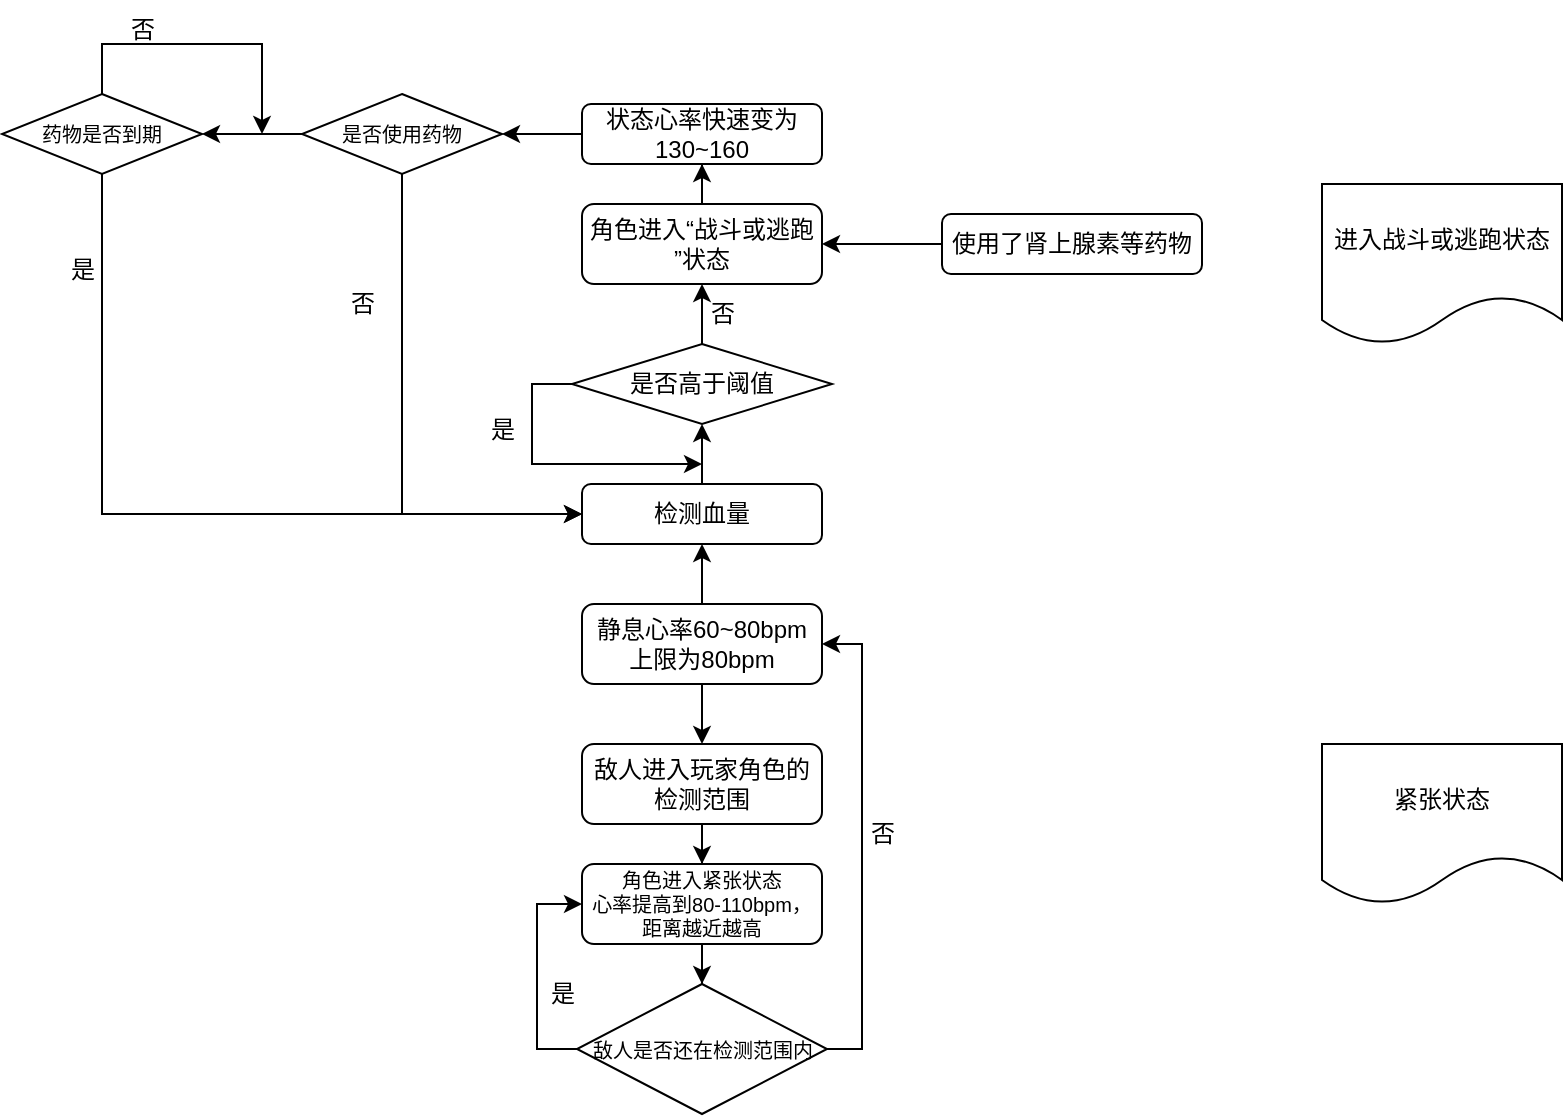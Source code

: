 <mxfile version="21.6.8" type="device">
  <diagram id="C5RBs43oDa-KdzZeNtuy" name="Page-1">
    <mxGraphModel dx="1418" dy="828" grid="1" gridSize="10" guides="1" tooltips="1" connect="1" arrows="1" fold="1" page="1" pageScale="1" pageWidth="827" pageHeight="1169" math="0" shadow="0">
      <root>
        <mxCell id="WIyWlLk6GJQsqaUBKTNV-0" />
        <mxCell id="WIyWlLk6GJQsqaUBKTNV-1" parent="WIyWlLk6GJQsqaUBKTNV-0" />
        <mxCell id="VsposLOwV8tIR5Gb7Egs-24" style="edgeStyle=orthogonalEdgeStyle;rounded=0;orthogonalLoop=1;jettySize=auto;html=1;entryX=0.5;entryY=0;entryDx=0;entryDy=0;" parent="WIyWlLk6GJQsqaUBKTNV-1" source="WIyWlLk6GJQsqaUBKTNV-3" target="VsposLOwV8tIR5Gb7Egs-0" edge="1">
          <mxGeometry relative="1" as="geometry" />
        </mxCell>
        <mxCell id="YC-hGs0FgNyM7vdsSo9Y-31" style="edgeStyle=orthogonalEdgeStyle;rounded=0;orthogonalLoop=1;jettySize=auto;html=1;entryX=0.5;entryY=1;entryDx=0;entryDy=0;" parent="WIyWlLk6GJQsqaUBKTNV-1" source="WIyWlLk6GJQsqaUBKTNV-3" target="YC-hGs0FgNyM7vdsSo9Y-21" edge="1">
          <mxGeometry relative="1" as="geometry" />
        </mxCell>
        <mxCell id="WIyWlLk6GJQsqaUBKTNV-3" value="静息心率60~80bpm&lt;br&gt;上限为80bpm" style="rounded=1;whiteSpace=wrap;html=1;fontSize=12;glass=0;strokeWidth=1;shadow=0;" parent="WIyWlLk6GJQsqaUBKTNV-1" vertex="1">
          <mxGeometry x="370" y="310" width="120" height="40" as="geometry" />
        </mxCell>
        <mxCell id="VsposLOwV8tIR5Gb7Egs-15" value="" style="edgeStyle=orthogonalEdgeStyle;rounded=0;orthogonalLoop=1;jettySize=auto;html=1;" parent="WIyWlLk6GJQsqaUBKTNV-1" source="VsposLOwV8tIR5Gb7Egs-0" target="VsposLOwV8tIR5Gb7Egs-13" edge="1">
          <mxGeometry relative="1" as="geometry" />
        </mxCell>
        <mxCell id="VsposLOwV8tIR5Gb7Egs-0" value="敌人进入玩家角色的检测范围" style="rounded=1;whiteSpace=wrap;html=1;" parent="WIyWlLk6GJQsqaUBKTNV-1" vertex="1">
          <mxGeometry x="370" y="380" width="120" height="40" as="geometry" />
        </mxCell>
        <mxCell id="VsposLOwV8tIR5Gb7Egs-18" style="edgeStyle=orthogonalEdgeStyle;rounded=0;orthogonalLoop=1;jettySize=auto;html=1;entryX=1;entryY=0.5;entryDx=0;entryDy=0;" parent="WIyWlLk6GJQsqaUBKTNV-1" source="VsposLOwV8tIR5Gb7Egs-1" target="WIyWlLk6GJQsqaUBKTNV-3" edge="1">
          <mxGeometry relative="1" as="geometry">
            <Array as="points">
              <mxPoint x="510" y="532" />
              <mxPoint x="510" y="330" />
            </Array>
          </mxGeometry>
        </mxCell>
        <mxCell id="VsposLOwV8tIR5Gb7Egs-20" style="edgeStyle=orthogonalEdgeStyle;rounded=0;orthogonalLoop=1;jettySize=auto;html=1;exitX=0;exitY=0.5;exitDx=0;exitDy=0;entryX=0;entryY=0.5;entryDx=0;entryDy=0;" parent="WIyWlLk6GJQsqaUBKTNV-1" source="VsposLOwV8tIR5Gb7Egs-1" target="VsposLOwV8tIR5Gb7Egs-13" edge="1">
          <mxGeometry relative="1" as="geometry" />
        </mxCell>
        <mxCell id="VsposLOwV8tIR5Gb7Egs-1" value="&lt;font style=&quot;font-size: 10px;&quot;&gt;敌人是否还在检测范围内&lt;/font&gt;" style="rhombus;whiteSpace=wrap;html=1;" parent="WIyWlLk6GJQsqaUBKTNV-1" vertex="1">
          <mxGeometry x="367.5" y="500" width="125" height="65" as="geometry" />
        </mxCell>
        <mxCell id="VsposLOwV8tIR5Gb7Egs-17" value="" style="edgeStyle=orthogonalEdgeStyle;rounded=0;orthogonalLoop=1;jettySize=auto;html=1;" parent="WIyWlLk6GJQsqaUBKTNV-1" source="VsposLOwV8tIR5Gb7Egs-13" target="VsposLOwV8tIR5Gb7Egs-1" edge="1">
          <mxGeometry relative="1" as="geometry" />
        </mxCell>
        <mxCell id="VsposLOwV8tIR5Gb7Egs-13" value="&lt;p style=&quot;line-height: 120%; font-size: 10px;&quot;&gt;角色进入紧张状态&lt;br&gt;心率提高到80-110bpm，距离越近越高&lt;br&gt;&lt;/p&gt;" style="rounded=1;whiteSpace=wrap;html=1;" parent="WIyWlLk6GJQsqaUBKTNV-1" vertex="1">
          <mxGeometry x="370" y="440" width="120" height="40" as="geometry" />
        </mxCell>
        <mxCell id="VsposLOwV8tIR5Gb7Egs-19" value="否" style="text;html=1;align=center;verticalAlign=middle;resizable=0;points=[];autosize=1;strokeColor=none;fillColor=none;" parent="WIyWlLk6GJQsqaUBKTNV-1" vertex="1">
          <mxGeometry x="500" y="410" width="40" height="30" as="geometry" />
        </mxCell>
        <mxCell id="VsposLOwV8tIR5Gb7Egs-21" value="是" style="text;html=1;align=center;verticalAlign=middle;resizable=0;points=[];autosize=1;strokeColor=none;fillColor=none;" parent="WIyWlLk6GJQsqaUBKTNV-1" vertex="1">
          <mxGeometry x="340" y="490" width="40" height="30" as="geometry" />
        </mxCell>
        <mxCell id="YC-hGs0FgNyM7vdsSo9Y-33" style="edgeStyle=orthogonalEdgeStyle;rounded=0;orthogonalLoop=1;jettySize=auto;html=1;entryX=0.5;entryY=1;entryDx=0;entryDy=0;" parent="WIyWlLk6GJQsqaUBKTNV-1" source="YC-hGs0FgNyM7vdsSo9Y-2" target="YC-hGs0FgNyM7vdsSo9Y-32" edge="1">
          <mxGeometry relative="1" as="geometry" />
        </mxCell>
        <mxCell id="YC-hGs0FgNyM7vdsSo9Y-2" value="角色进入“战斗或逃跑&lt;br&gt;”状态" style="rounded=1;whiteSpace=wrap;html=1;" parent="WIyWlLk6GJQsqaUBKTNV-1" vertex="1">
          <mxGeometry x="370" y="110" width="120" height="40" as="geometry" />
        </mxCell>
        <mxCell id="YC-hGs0FgNyM7vdsSo9Y-19" style="edgeStyle=orthogonalEdgeStyle;rounded=0;orthogonalLoop=1;jettySize=auto;html=1;entryX=1;entryY=0.5;entryDx=0;entryDy=0;" parent="WIyWlLk6GJQsqaUBKTNV-1" source="YC-hGs0FgNyM7vdsSo9Y-16" target="YC-hGs0FgNyM7vdsSo9Y-2" edge="1">
          <mxGeometry relative="1" as="geometry" />
        </mxCell>
        <mxCell id="YC-hGs0FgNyM7vdsSo9Y-16" value="使用了肾上腺素等药物" style="rounded=1;whiteSpace=wrap;html=1;" parent="WIyWlLk6GJQsqaUBKTNV-1" vertex="1">
          <mxGeometry x="550" y="115" width="130" height="30" as="geometry" />
        </mxCell>
        <mxCell id="YC-hGs0FgNyM7vdsSo9Y-27" style="edgeStyle=orthogonalEdgeStyle;rounded=0;orthogonalLoop=1;jettySize=auto;html=1;entryX=0.5;entryY=1;entryDx=0;entryDy=0;" parent="WIyWlLk6GJQsqaUBKTNV-1" source="YC-hGs0FgNyM7vdsSo9Y-21" target="YC-hGs0FgNyM7vdsSo9Y-22" edge="1">
          <mxGeometry relative="1" as="geometry" />
        </mxCell>
        <mxCell id="YC-hGs0FgNyM7vdsSo9Y-21" value="检测血量" style="rounded=1;whiteSpace=wrap;html=1;" parent="WIyWlLk6GJQsqaUBKTNV-1" vertex="1">
          <mxGeometry x="370" y="250" width="120" height="30" as="geometry" />
        </mxCell>
        <mxCell id="YC-hGs0FgNyM7vdsSo9Y-24" style="edgeStyle=orthogonalEdgeStyle;rounded=0;orthogonalLoop=1;jettySize=auto;html=1;entryX=0.5;entryY=1;entryDx=0;entryDy=0;" parent="WIyWlLk6GJQsqaUBKTNV-1" source="YC-hGs0FgNyM7vdsSo9Y-22" target="YC-hGs0FgNyM7vdsSo9Y-2" edge="1">
          <mxGeometry relative="1" as="geometry" />
        </mxCell>
        <mxCell id="YC-hGs0FgNyM7vdsSo9Y-29" style="edgeStyle=orthogonalEdgeStyle;rounded=0;orthogonalLoop=1;jettySize=auto;html=1;" parent="WIyWlLk6GJQsqaUBKTNV-1" source="YC-hGs0FgNyM7vdsSo9Y-22" edge="1">
          <mxGeometry relative="1" as="geometry">
            <mxPoint x="430" y="240" as="targetPoint" />
            <Array as="points">
              <mxPoint x="345" y="200" />
              <mxPoint x="345" y="240" />
              <mxPoint x="430" y="240" />
            </Array>
          </mxGeometry>
        </mxCell>
        <mxCell id="YC-hGs0FgNyM7vdsSo9Y-22" value="是否高于阈值" style="rhombus;whiteSpace=wrap;html=1;" parent="WIyWlLk6GJQsqaUBKTNV-1" vertex="1">
          <mxGeometry x="365" y="180" width="130" height="40" as="geometry" />
        </mxCell>
        <mxCell id="YC-hGs0FgNyM7vdsSo9Y-25" value="否" style="text;html=1;align=center;verticalAlign=middle;resizable=0;points=[];autosize=1;strokeColor=none;fillColor=none;" parent="WIyWlLk6GJQsqaUBKTNV-1" vertex="1">
          <mxGeometry x="420" y="150" width="40" height="30" as="geometry" />
        </mxCell>
        <mxCell id="YC-hGs0FgNyM7vdsSo9Y-30" value="是" style="text;html=1;align=center;verticalAlign=middle;resizable=0;points=[];autosize=1;strokeColor=none;fillColor=none;" parent="WIyWlLk6GJQsqaUBKTNV-1" vertex="1">
          <mxGeometry x="310" y="208" width="40" height="30" as="geometry" />
        </mxCell>
        <mxCell id="YC-hGs0FgNyM7vdsSo9Y-38" style="edgeStyle=orthogonalEdgeStyle;rounded=0;orthogonalLoop=1;jettySize=auto;html=1;entryX=1;entryY=0.5;entryDx=0;entryDy=0;" parent="WIyWlLk6GJQsqaUBKTNV-1" source="YC-hGs0FgNyM7vdsSo9Y-32" target="YC-hGs0FgNyM7vdsSo9Y-37" edge="1">
          <mxGeometry relative="1" as="geometry" />
        </mxCell>
        <mxCell id="YC-hGs0FgNyM7vdsSo9Y-32" value="状态心率快速变为130~160" style="rounded=1;whiteSpace=wrap;html=1;" parent="WIyWlLk6GJQsqaUBKTNV-1" vertex="1">
          <mxGeometry x="370" y="60" width="120" height="30" as="geometry" />
        </mxCell>
        <mxCell id="YC-hGs0FgNyM7vdsSo9Y-39" style="edgeStyle=orthogonalEdgeStyle;rounded=0;orthogonalLoop=1;jettySize=auto;html=1;entryX=0;entryY=0.5;entryDx=0;entryDy=0;" parent="WIyWlLk6GJQsqaUBKTNV-1" source="YC-hGs0FgNyM7vdsSo9Y-37" target="YC-hGs0FgNyM7vdsSo9Y-21" edge="1">
          <mxGeometry relative="1" as="geometry">
            <Array as="points">
              <mxPoint x="280" y="265" />
            </Array>
          </mxGeometry>
        </mxCell>
        <mxCell id="YC-hGs0FgNyM7vdsSo9Y-42" value="" style="edgeStyle=orthogonalEdgeStyle;rounded=0;orthogonalLoop=1;jettySize=auto;html=1;" parent="WIyWlLk6GJQsqaUBKTNV-1" source="YC-hGs0FgNyM7vdsSo9Y-37" target="YC-hGs0FgNyM7vdsSo9Y-41" edge="1">
          <mxGeometry relative="1" as="geometry" />
        </mxCell>
        <mxCell id="YC-hGs0FgNyM7vdsSo9Y-37" value="&lt;font style=&quot;font-size: 10px;&quot;&gt;是否使用药物&lt;/font&gt;" style="rhombus;whiteSpace=wrap;html=1;" parent="WIyWlLk6GJQsqaUBKTNV-1" vertex="1">
          <mxGeometry x="230" y="55" width="100" height="40" as="geometry" />
        </mxCell>
        <mxCell id="YC-hGs0FgNyM7vdsSo9Y-40" value="否" style="text;html=1;align=center;verticalAlign=middle;resizable=0;points=[];autosize=1;strokeColor=none;fillColor=none;" parent="WIyWlLk6GJQsqaUBKTNV-1" vertex="1">
          <mxGeometry x="240" y="145" width="40" height="30" as="geometry" />
        </mxCell>
        <mxCell id="YC-hGs0FgNyM7vdsSo9Y-43" style="edgeStyle=orthogonalEdgeStyle;rounded=0;orthogonalLoop=1;jettySize=auto;html=1;exitX=0.5;exitY=0;exitDx=0;exitDy=0;" parent="WIyWlLk6GJQsqaUBKTNV-1" source="YC-hGs0FgNyM7vdsSo9Y-41" edge="1">
          <mxGeometry relative="1" as="geometry">
            <mxPoint x="210" y="74.98" as="targetPoint" />
            <mxPoint x="130" y="49.98" as="sourcePoint" />
            <Array as="points">
              <mxPoint x="130" y="30" />
              <mxPoint x="210" y="30" />
            </Array>
          </mxGeometry>
        </mxCell>
        <mxCell id="YC-hGs0FgNyM7vdsSo9Y-45" style="edgeStyle=orthogonalEdgeStyle;rounded=0;orthogonalLoop=1;jettySize=auto;html=1;entryX=0;entryY=0.5;entryDx=0;entryDy=0;exitX=0.5;exitY=1;exitDx=0;exitDy=0;" parent="WIyWlLk6GJQsqaUBKTNV-1" source="YC-hGs0FgNyM7vdsSo9Y-41" target="YC-hGs0FgNyM7vdsSo9Y-21" edge="1">
          <mxGeometry relative="1" as="geometry">
            <mxPoint x="60" y="110" as="sourcePoint" />
            <Array as="points">
              <mxPoint x="130" y="265" />
            </Array>
          </mxGeometry>
        </mxCell>
        <mxCell id="YC-hGs0FgNyM7vdsSo9Y-41" value="&lt;font style=&quot;font-size: 10px;&quot;&gt;药物是否到期&lt;/font&gt;" style="rhombus;whiteSpace=wrap;html=1;" parent="WIyWlLk6GJQsqaUBKTNV-1" vertex="1">
          <mxGeometry x="80" y="55" width="100" height="40" as="geometry" />
        </mxCell>
        <mxCell id="YC-hGs0FgNyM7vdsSo9Y-44" value="否" style="text;html=1;align=center;verticalAlign=middle;resizable=0;points=[];autosize=1;strokeColor=none;fillColor=none;" parent="WIyWlLk6GJQsqaUBKTNV-1" vertex="1">
          <mxGeometry x="130" y="8" width="40" height="30" as="geometry" />
        </mxCell>
        <mxCell id="YC-hGs0FgNyM7vdsSo9Y-46" value="是" style="text;html=1;align=center;verticalAlign=middle;resizable=0;points=[];autosize=1;strokeColor=none;fillColor=none;" parent="WIyWlLk6GJQsqaUBKTNV-1" vertex="1">
          <mxGeometry x="100" y="128" width="40" height="30" as="geometry" />
        </mxCell>
        <mxCell id="YC-hGs0FgNyM7vdsSo9Y-47" value="进入战斗或逃跑状态" style="shape=document;whiteSpace=wrap;html=1;boundedLbl=1;" parent="WIyWlLk6GJQsqaUBKTNV-1" vertex="1">
          <mxGeometry x="740" y="100" width="120" height="80" as="geometry" />
        </mxCell>
        <mxCell id="YC-hGs0FgNyM7vdsSo9Y-48" value="紧张状态" style="shape=document;whiteSpace=wrap;html=1;boundedLbl=1;" parent="WIyWlLk6GJQsqaUBKTNV-1" vertex="1">
          <mxGeometry x="740" y="380" width="120" height="80" as="geometry" />
        </mxCell>
      </root>
    </mxGraphModel>
  </diagram>
</mxfile>
